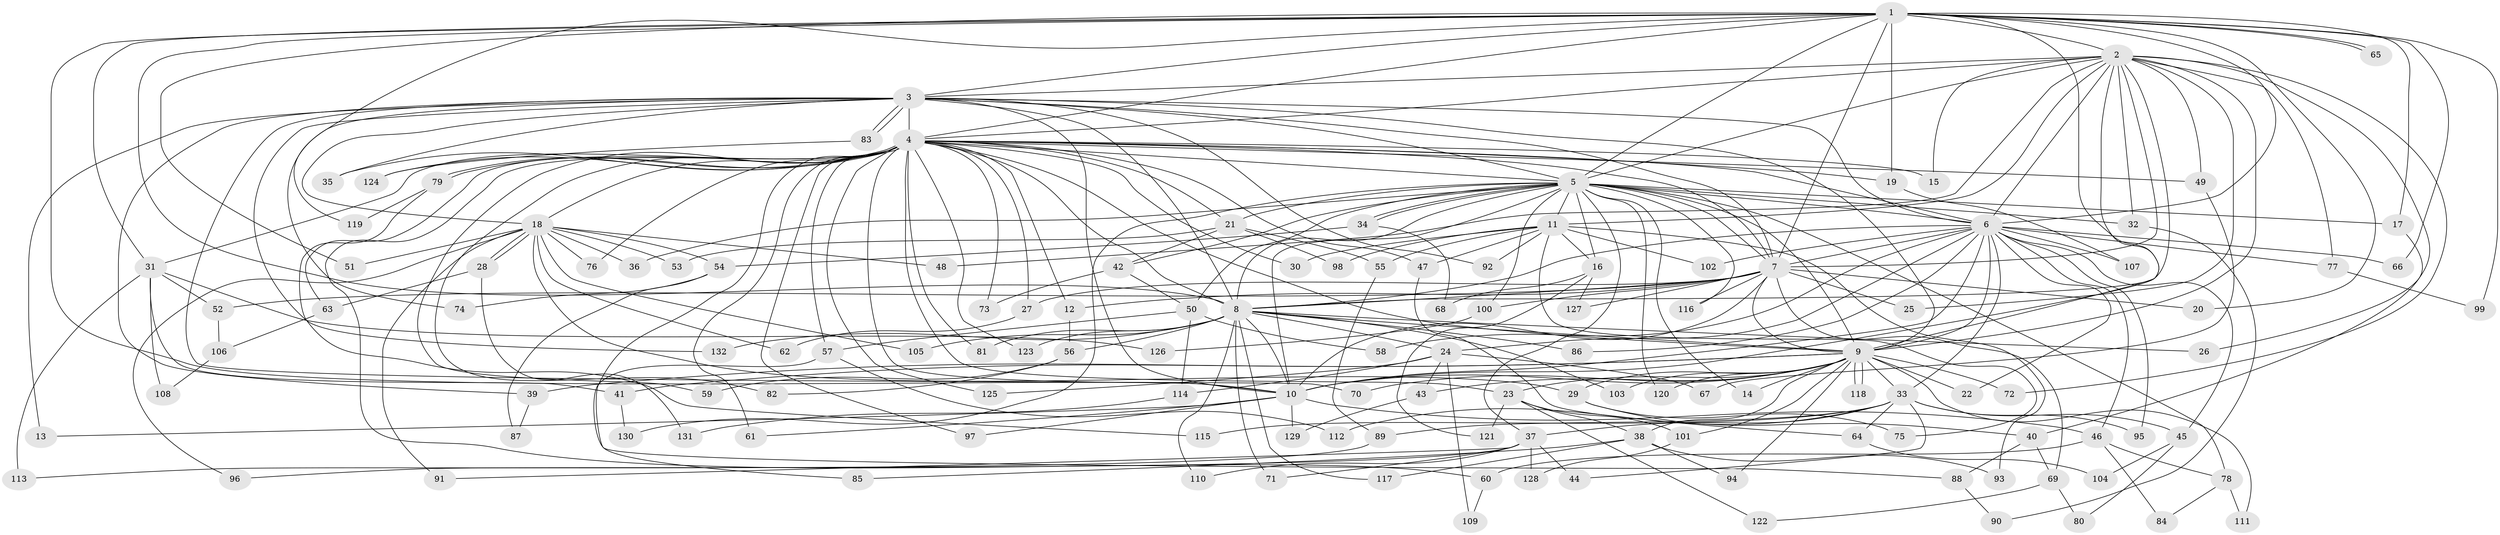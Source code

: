 // Generated by graph-tools (version 1.1) at 2025/46/03/09/25 04:46:27]
// undirected, 132 vertices, 289 edges
graph export_dot {
graph [start="1"]
  node [color=gray90,style=filled];
  1;
  2;
  3;
  4;
  5;
  6;
  7;
  8;
  9;
  10;
  11;
  12;
  13;
  14;
  15;
  16;
  17;
  18;
  19;
  20;
  21;
  22;
  23;
  24;
  25;
  26;
  27;
  28;
  29;
  30;
  31;
  32;
  33;
  34;
  35;
  36;
  37;
  38;
  39;
  40;
  41;
  42;
  43;
  44;
  45;
  46;
  47;
  48;
  49;
  50;
  51;
  52;
  53;
  54;
  55;
  56;
  57;
  58;
  59;
  60;
  61;
  62;
  63;
  64;
  65;
  66;
  67;
  68;
  69;
  70;
  71;
  72;
  73;
  74;
  75;
  76;
  77;
  78;
  79;
  80;
  81;
  82;
  83;
  84;
  85;
  86;
  87;
  88;
  89;
  90;
  91;
  92;
  93;
  94;
  95;
  96;
  97;
  98;
  99;
  100;
  101;
  102;
  103;
  104;
  105;
  106;
  107;
  108;
  109;
  110;
  111;
  112;
  113;
  114;
  115;
  116;
  117;
  118;
  119;
  120;
  121;
  122;
  123;
  124;
  125;
  126;
  127;
  128;
  129;
  130;
  131;
  132;
  1 -- 2;
  1 -- 3;
  1 -- 4;
  1 -- 5;
  1 -- 6;
  1 -- 7;
  1 -- 8;
  1 -- 9;
  1 -- 10;
  1 -- 17;
  1 -- 19;
  1 -- 20;
  1 -- 31;
  1 -- 51;
  1 -- 65;
  1 -- 65;
  1 -- 66;
  1 -- 99;
  1 -- 119;
  2 -- 3;
  2 -- 4;
  2 -- 5;
  2 -- 6;
  2 -- 7;
  2 -- 8;
  2 -- 9;
  2 -- 10;
  2 -- 11;
  2 -- 15;
  2 -- 25;
  2 -- 26;
  2 -- 32;
  2 -- 48;
  2 -- 49;
  2 -- 72;
  2 -- 77;
  3 -- 4;
  3 -- 5;
  3 -- 6;
  3 -- 7;
  3 -- 8;
  3 -- 9;
  3 -- 10;
  3 -- 13;
  3 -- 18;
  3 -- 35;
  3 -- 39;
  3 -- 70;
  3 -- 74;
  3 -- 83;
  3 -- 83;
  3 -- 92;
  3 -- 132;
  4 -- 5;
  4 -- 6;
  4 -- 7;
  4 -- 8;
  4 -- 9;
  4 -- 10;
  4 -- 12;
  4 -- 15;
  4 -- 18;
  4 -- 19;
  4 -- 21;
  4 -- 23;
  4 -- 27;
  4 -- 30;
  4 -- 31;
  4 -- 35;
  4 -- 47;
  4 -- 49;
  4 -- 57;
  4 -- 59;
  4 -- 60;
  4 -- 61;
  4 -- 63;
  4 -- 73;
  4 -- 76;
  4 -- 79;
  4 -- 79;
  4 -- 81;
  4 -- 82;
  4 -- 88;
  4 -- 97;
  4 -- 123;
  4 -- 124;
  4 -- 125;
  5 -- 6;
  5 -- 7;
  5 -- 8;
  5 -- 9;
  5 -- 10;
  5 -- 11;
  5 -- 14;
  5 -- 16;
  5 -- 17;
  5 -- 21;
  5 -- 32;
  5 -- 34;
  5 -- 34;
  5 -- 36;
  5 -- 37;
  5 -- 42;
  5 -- 50;
  5 -- 78;
  5 -- 100;
  5 -- 116;
  5 -- 120;
  5 -- 130;
  6 -- 7;
  6 -- 8;
  6 -- 9;
  6 -- 10;
  6 -- 22;
  6 -- 24;
  6 -- 33;
  6 -- 45;
  6 -- 46;
  6 -- 58;
  6 -- 66;
  6 -- 77;
  6 -- 86;
  6 -- 95;
  6 -- 102;
  6 -- 107;
  7 -- 8;
  7 -- 9;
  7 -- 10;
  7 -- 12;
  7 -- 20;
  7 -- 25;
  7 -- 27;
  7 -- 52;
  7 -- 69;
  7 -- 100;
  7 -- 116;
  7 -- 127;
  8 -- 9;
  8 -- 10;
  8 -- 24;
  8 -- 26;
  8 -- 56;
  8 -- 71;
  8 -- 81;
  8 -- 86;
  8 -- 103;
  8 -- 105;
  8 -- 110;
  8 -- 117;
  8 -- 123;
  8 -- 132;
  9 -- 10;
  9 -- 14;
  9 -- 22;
  9 -- 23;
  9 -- 29;
  9 -- 33;
  9 -- 38;
  9 -- 39;
  9 -- 41;
  9 -- 43;
  9 -- 70;
  9 -- 72;
  9 -- 94;
  9 -- 101;
  9 -- 103;
  9 -- 111;
  9 -- 118;
  9 -- 118;
  9 -- 120;
  10 -- 13;
  10 -- 46;
  10 -- 61;
  10 -- 97;
  10 -- 129;
  11 -- 16;
  11 -- 30;
  11 -- 47;
  11 -- 55;
  11 -- 75;
  11 -- 92;
  11 -- 93;
  11 -- 98;
  11 -- 102;
  12 -- 56;
  16 -- 68;
  16 -- 121;
  16 -- 127;
  17 -- 40;
  18 -- 28;
  18 -- 28;
  18 -- 29;
  18 -- 36;
  18 -- 48;
  18 -- 51;
  18 -- 53;
  18 -- 54;
  18 -- 62;
  18 -- 76;
  18 -- 91;
  18 -- 96;
  18 -- 105;
  19 -- 107;
  21 -- 42;
  21 -- 53;
  21 -- 55;
  21 -- 98;
  23 -- 38;
  23 -- 101;
  23 -- 121;
  23 -- 122;
  24 -- 43;
  24 -- 67;
  24 -- 109;
  24 -- 114;
  24 -- 125;
  27 -- 62;
  28 -- 63;
  28 -- 131;
  29 -- 40;
  29 -- 75;
  31 -- 41;
  31 -- 52;
  31 -- 108;
  31 -- 113;
  31 -- 126;
  32 -- 90;
  33 -- 37;
  33 -- 44;
  33 -- 45;
  33 -- 64;
  33 -- 89;
  33 -- 95;
  33 -- 112;
  33 -- 115;
  34 -- 54;
  34 -- 68;
  37 -- 44;
  37 -- 71;
  37 -- 91;
  37 -- 96;
  37 -- 110;
  37 -- 128;
  38 -- 85;
  38 -- 93;
  38 -- 94;
  38 -- 117;
  39 -- 87;
  40 -- 69;
  40 -- 88;
  41 -- 130;
  42 -- 50;
  42 -- 73;
  43 -- 129;
  45 -- 80;
  45 -- 104;
  46 -- 60;
  46 -- 78;
  46 -- 84;
  47 -- 64;
  49 -- 67;
  50 -- 57;
  50 -- 58;
  50 -- 114;
  52 -- 106;
  54 -- 74;
  54 -- 87;
  55 -- 89;
  56 -- 59;
  56 -- 82;
  57 -- 85;
  57 -- 112;
  60 -- 109;
  63 -- 106;
  64 -- 104;
  69 -- 80;
  69 -- 122;
  77 -- 99;
  78 -- 84;
  78 -- 111;
  79 -- 115;
  79 -- 119;
  83 -- 124;
  88 -- 90;
  89 -- 113;
  100 -- 126;
  101 -- 128;
  106 -- 108;
  114 -- 131;
}
